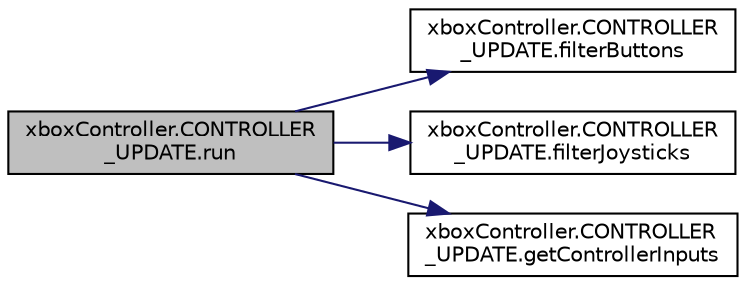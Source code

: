 digraph "xboxController.CONTROLLER_UPDATE.run"
{
 // LATEX_PDF_SIZE
  edge [fontname="Helvetica",fontsize="10",labelfontname="Helvetica",labelfontsize="10"];
  node [fontname="Helvetica",fontsize="10",shape=record];
  rankdir="LR";
  Node1 [label="xboxController.CONTROLLER\l_UPDATE.run",height=0.2,width=0.4,color="black", fillcolor="grey75", style="filled", fontcolor="black",tooltip=" "];
  Node1 -> Node2 [color="midnightblue",fontsize="10",style="solid",fontname="Helvetica"];
  Node2 [label="xboxController.CONTROLLER\l_UPDATE.filterButtons",height=0.2,width=0.4,color="black", fillcolor="white", style="filled",URL="$classxbox_controller_1_1_c_o_n_t_r_o_l_l_e_r___u_p_d_a_t_e.html#a036bc689d15b81491ffce630f72fe307",tooltip=" "];
  Node1 -> Node3 [color="midnightblue",fontsize="10",style="solid",fontname="Helvetica"];
  Node3 [label="xboxController.CONTROLLER\l_UPDATE.filterJoysticks",height=0.2,width=0.4,color="black", fillcolor="white", style="filled",URL="$classxbox_controller_1_1_c_o_n_t_r_o_l_l_e_r___u_p_d_a_t_e.html#a3e9e6b6cdb7e001e12d827afd7647b1f",tooltip=" "];
  Node1 -> Node4 [color="midnightblue",fontsize="10",style="solid",fontname="Helvetica"];
  Node4 [label="xboxController.CONTROLLER\l_UPDATE.getControllerInputs",height=0.2,width=0.4,color="black", fillcolor="white", style="filled",URL="$classxbox_controller_1_1_c_o_n_t_r_o_l_l_e_r___u_p_d_a_t_e.html#a85d84da1983417738f7aa1aee182648b",tooltip=" "];
}
